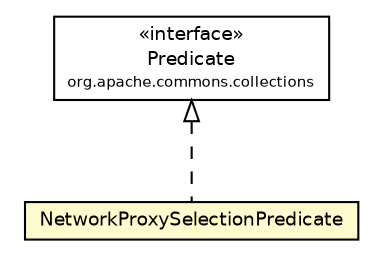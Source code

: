 #!/usr/local/bin/dot
#
# Class diagram 
# Generated by UmlGraph version 4.6 (http://www.spinellis.gr/sw/umlgraph)
#

digraph G {
	edge [fontname="Helvetica",fontsize=10,labelfontname="Helvetica",labelfontsize=10];
	node [fontname="Helvetica",fontsize=10,shape=plaintext];
	// org.apache.maven.archiva.configuration.functors.NetworkProxySelectionPredicate
	c41280 [label=<<table border="0" cellborder="1" cellspacing="0" cellpadding="2" port="p" bgcolor="lemonChiffon" href="./NetworkProxySelectionPredicate.html">
		<tr><td><table border="0" cellspacing="0" cellpadding="1">
			<tr><td> NetworkProxySelectionPredicate </td></tr>
		</table></td></tr>
		</table>>, fontname="Helvetica", fontcolor="black", fontsize=9.0];
	//org.apache.maven.archiva.configuration.functors.NetworkProxySelectionPredicate implements org.apache.commons.collections.Predicate
	c41615:p -> c41280:p [dir=back,arrowtail=empty,style=dashed];
	// org.apache.commons.collections.Predicate
	c41615 [label=<<table border="0" cellborder="1" cellspacing="0" cellpadding="2" port="p" href="http://java.sun.com/j2se/1.4.2/docs/api/org/apache/commons/collections/Predicate.html">
		<tr><td><table border="0" cellspacing="0" cellpadding="1">
			<tr><td> &laquo;interface&raquo; </td></tr>
			<tr><td> Predicate </td></tr>
			<tr><td><font point-size="7.0"> org.apache.commons.collections </font></td></tr>
		</table></td></tr>
		</table>>, fontname="Helvetica", fontcolor="black", fontsize=9.0];
}

